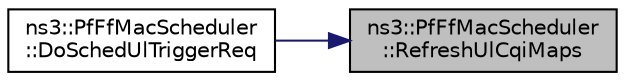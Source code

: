 digraph "ns3::PfFfMacScheduler::RefreshUlCqiMaps"
{
 // LATEX_PDF_SIZE
  edge [fontname="Helvetica",fontsize="10",labelfontname="Helvetica",labelfontsize="10"];
  node [fontname="Helvetica",fontsize="10",shape=record];
  rankdir="RL";
  Node1 [label="ns3::PfFfMacScheduler\l::RefreshUlCqiMaps",height=0.2,width=0.4,color="black", fillcolor="grey75", style="filled", fontcolor="black",tooltip="Refresh UL CQI maps."];
  Node1 -> Node2 [dir="back",color="midnightblue",fontsize="10",style="solid",fontname="Helvetica"];
  Node2 [label="ns3::PfFfMacScheduler\l::DoSchedUlTriggerReq",height=0.2,width=0.4,color="black", fillcolor="white", style="filled",URL="$classns3_1_1_pf_ff_mac_scheduler.html#a31f30c23ae2d06b51dc81f24cb397e4b",tooltip="Sched UL trigger request."];
}
